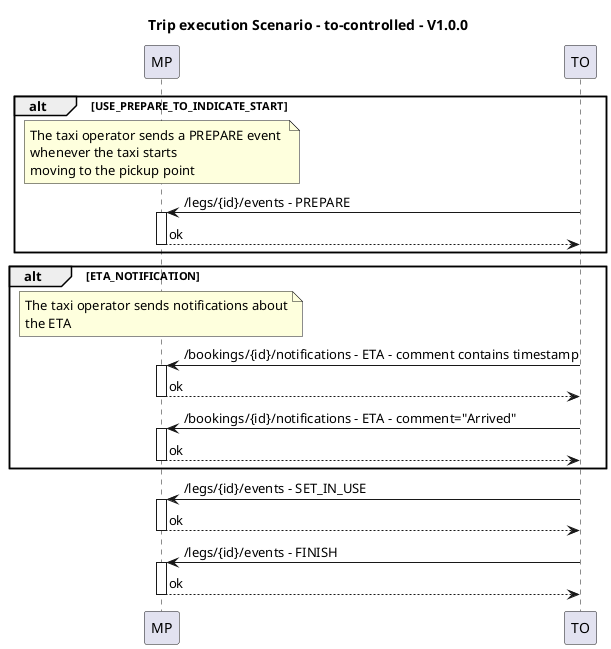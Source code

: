 @startuml Trip execution - TO controlled
title Trip execution Scenario - to-controlled - V1.0.0
participant MP
participant TO

autoactivate on

alt USE_PREPARE_TO_INDICATE_START

note over MP
The taxi operator sends a PREPARE event 
whenever the taxi starts 
moving to the pickup point
end note

TO -> MP : /legs/{id}/events - PREPARE
return ok
end alt

alt ETA_NOTIFICATION
note over MP
The taxi operator sends notifications about
the ETA
end note

TO -> MP : /bookings/{id}/notifications - ETA - comment contains timestamp
return ok

TO -> MP : /bookings/{id}/notifications - ETA - comment="Arrived"
return ok
end alt

TO -> MP : /legs/{id}/events - SET_IN_USE
return ok

TO -> MP : /legs/{id}/events - FINISH
return ok

@enduml
